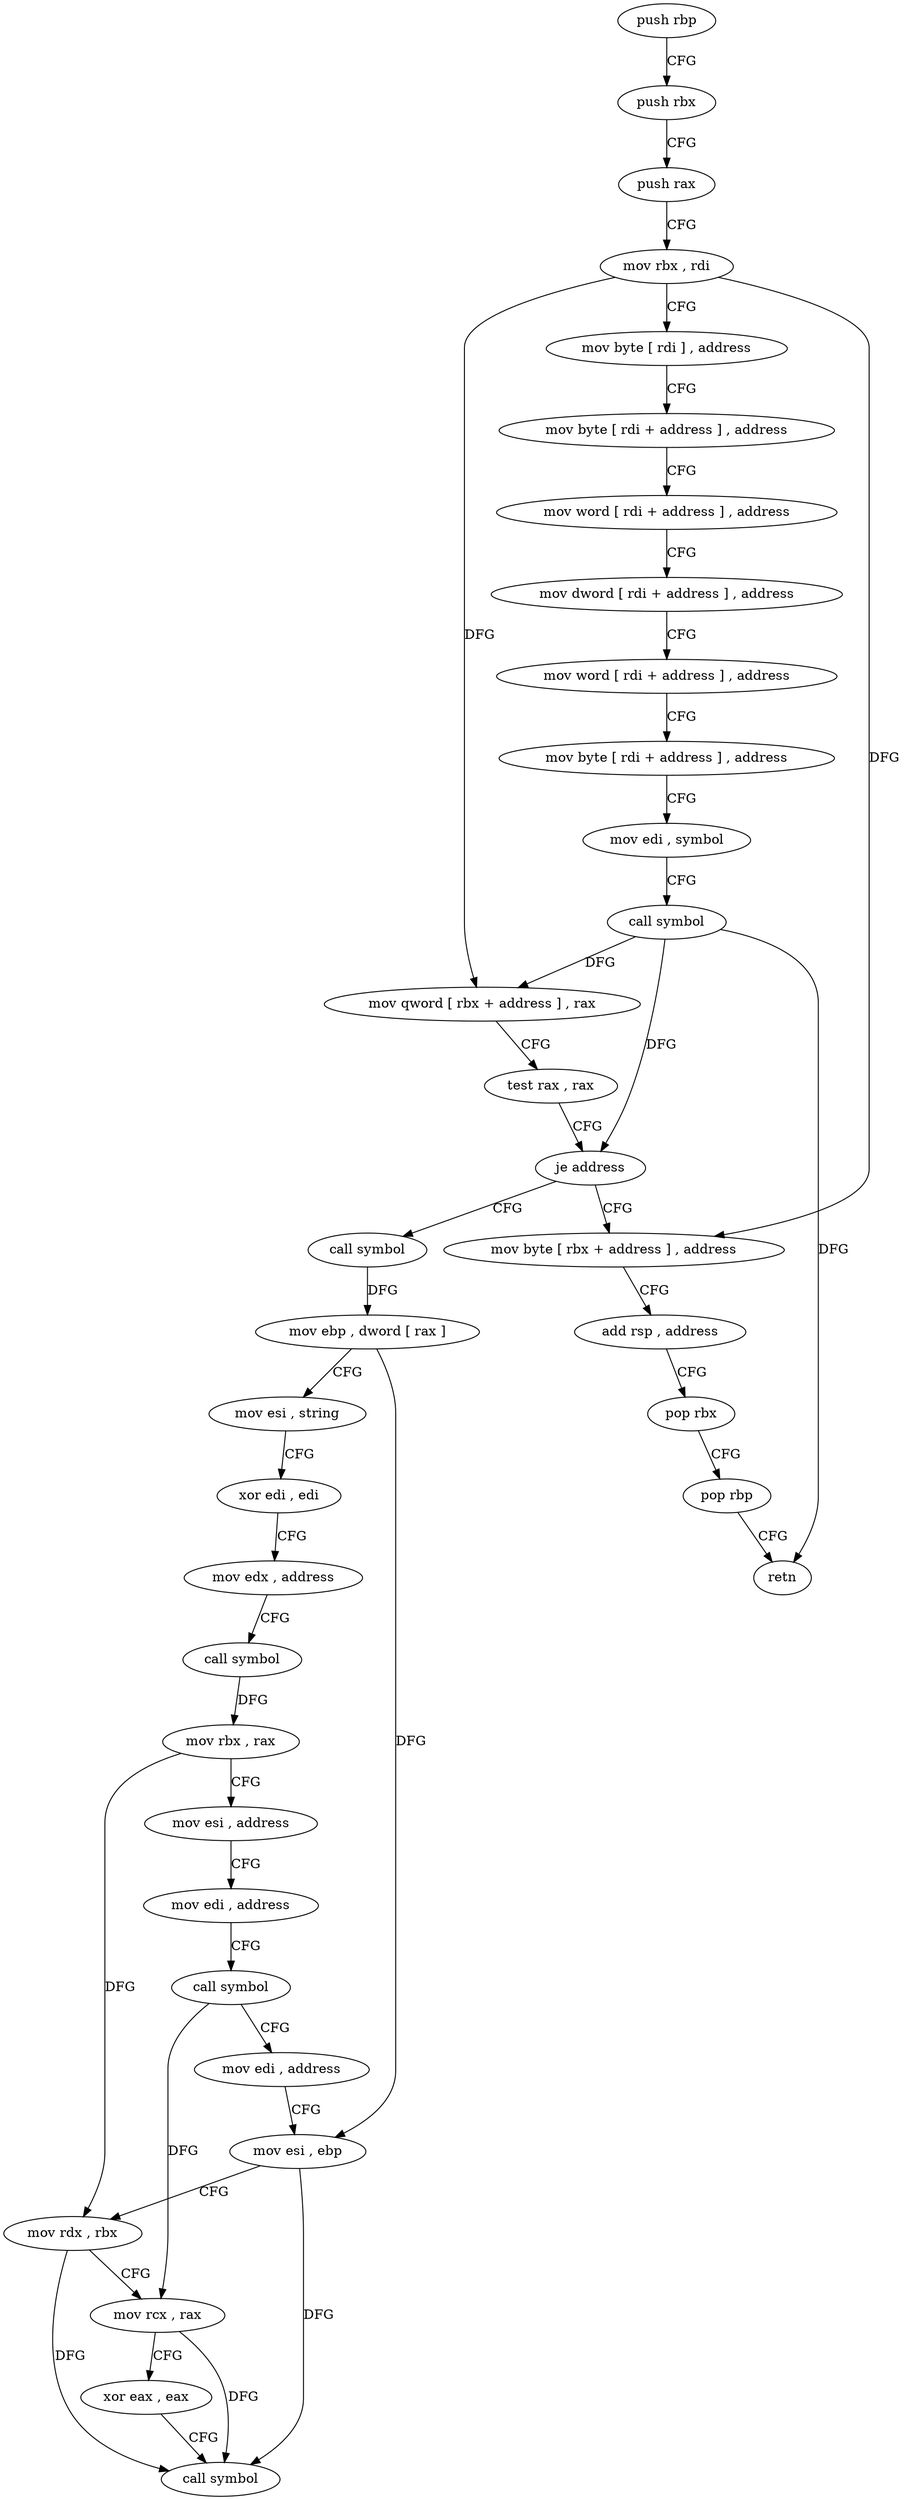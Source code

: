 digraph "func" {
"4207728" [label = "push rbp" ]
"4207729" [label = "push rbx" ]
"4207730" [label = "push rax" ]
"4207731" [label = "mov rbx , rdi" ]
"4207734" [label = "mov byte [ rdi ] , address" ]
"4207737" [label = "mov byte [ rdi + address ] , address" ]
"4207741" [label = "mov word [ rdi + address ] , address" ]
"4207747" [label = "mov dword [ rdi + address ] , address" ]
"4207754" [label = "mov word [ rdi + address ] , address" ]
"4207760" [label = "mov byte [ rdi + address ] , address" ]
"4207764" [label = "mov edi , symbol" ]
"4207769" [label = "call symbol" ]
"4207774" [label = "mov qword [ rbx + address ] , rax" ]
"4207778" [label = "test rax , rax" ]
"4207781" [label = "je address" ]
"4207794" [label = "call symbol" ]
"4207783" [label = "mov byte [ rbx + address ] , address" ]
"4207799" [label = "mov ebp , dword [ rax ]" ]
"4207801" [label = "mov esi , string" ]
"4207806" [label = "xor edi , edi" ]
"4207808" [label = "mov edx , address" ]
"4207813" [label = "call symbol" ]
"4207818" [label = "mov rbx , rax" ]
"4207821" [label = "mov esi , address" ]
"4207826" [label = "mov edi , address" ]
"4207831" [label = "call symbol" ]
"4207836" [label = "mov edi , address" ]
"4207841" [label = "mov esi , ebp" ]
"4207843" [label = "mov rdx , rbx" ]
"4207846" [label = "mov rcx , rax" ]
"4207849" [label = "xor eax , eax" ]
"4207851" [label = "call symbol" ]
"4207787" [label = "add rsp , address" ]
"4207791" [label = "pop rbx" ]
"4207792" [label = "pop rbp" ]
"4207793" [label = "retn" ]
"4207728" -> "4207729" [ label = "CFG" ]
"4207729" -> "4207730" [ label = "CFG" ]
"4207730" -> "4207731" [ label = "CFG" ]
"4207731" -> "4207734" [ label = "CFG" ]
"4207731" -> "4207774" [ label = "DFG" ]
"4207731" -> "4207783" [ label = "DFG" ]
"4207734" -> "4207737" [ label = "CFG" ]
"4207737" -> "4207741" [ label = "CFG" ]
"4207741" -> "4207747" [ label = "CFG" ]
"4207747" -> "4207754" [ label = "CFG" ]
"4207754" -> "4207760" [ label = "CFG" ]
"4207760" -> "4207764" [ label = "CFG" ]
"4207764" -> "4207769" [ label = "CFG" ]
"4207769" -> "4207774" [ label = "DFG" ]
"4207769" -> "4207781" [ label = "DFG" ]
"4207769" -> "4207793" [ label = "DFG" ]
"4207774" -> "4207778" [ label = "CFG" ]
"4207778" -> "4207781" [ label = "CFG" ]
"4207781" -> "4207794" [ label = "CFG" ]
"4207781" -> "4207783" [ label = "CFG" ]
"4207794" -> "4207799" [ label = "DFG" ]
"4207783" -> "4207787" [ label = "CFG" ]
"4207799" -> "4207801" [ label = "CFG" ]
"4207799" -> "4207841" [ label = "DFG" ]
"4207801" -> "4207806" [ label = "CFG" ]
"4207806" -> "4207808" [ label = "CFG" ]
"4207808" -> "4207813" [ label = "CFG" ]
"4207813" -> "4207818" [ label = "DFG" ]
"4207818" -> "4207821" [ label = "CFG" ]
"4207818" -> "4207843" [ label = "DFG" ]
"4207821" -> "4207826" [ label = "CFG" ]
"4207826" -> "4207831" [ label = "CFG" ]
"4207831" -> "4207836" [ label = "CFG" ]
"4207831" -> "4207846" [ label = "DFG" ]
"4207836" -> "4207841" [ label = "CFG" ]
"4207841" -> "4207843" [ label = "CFG" ]
"4207841" -> "4207851" [ label = "DFG" ]
"4207843" -> "4207846" [ label = "CFG" ]
"4207843" -> "4207851" [ label = "DFG" ]
"4207846" -> "4207849" [ label = "CFG" ]
"4207846" -> "4207851" [ label = "DFG" ]
"4207849" -> "4207851" [ label = "CFG" ]
"4207787" -> "4207791" [ label = "CFG" ]
"4207791" -> "4207792" [ label = "CFG" ]
"4207792" -> "4207793" [ label = "CFG" ]
}
